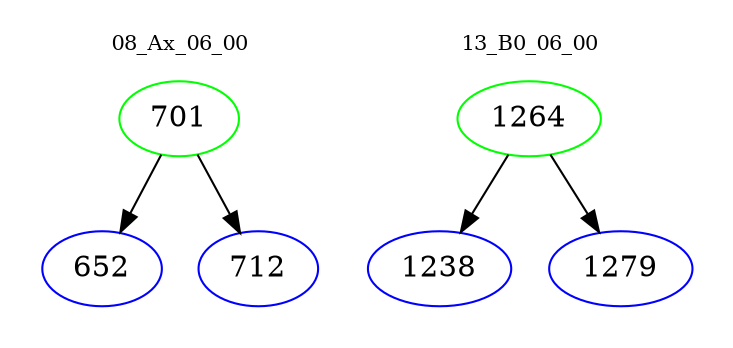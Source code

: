 digraph{
subgraph cluster_0 {
color = white
label = "08_Ax_06_00";
fontsize=10;
T0_701 [label="701", color="green"]
T0_701 -> T0_652 [color="black"]
T0_652 [label="652", color="blue"]
T0_701 -> T0_712 [color="black"]
T0_712 [label="712", color="blue"]
}
subgraph cluster_1 {
color = white
label = "13_B0_06_00";
fontsize=10;
T1_1264 [label="1264", color="green"]
T1_1264 -> T1_1238 [color="black"]
T1_1238 [label="1238", color="blue"]
T1_1264 -> T1_1279 [color="black"]
T1_1279 [label="1279", color="blue"]
}
}
